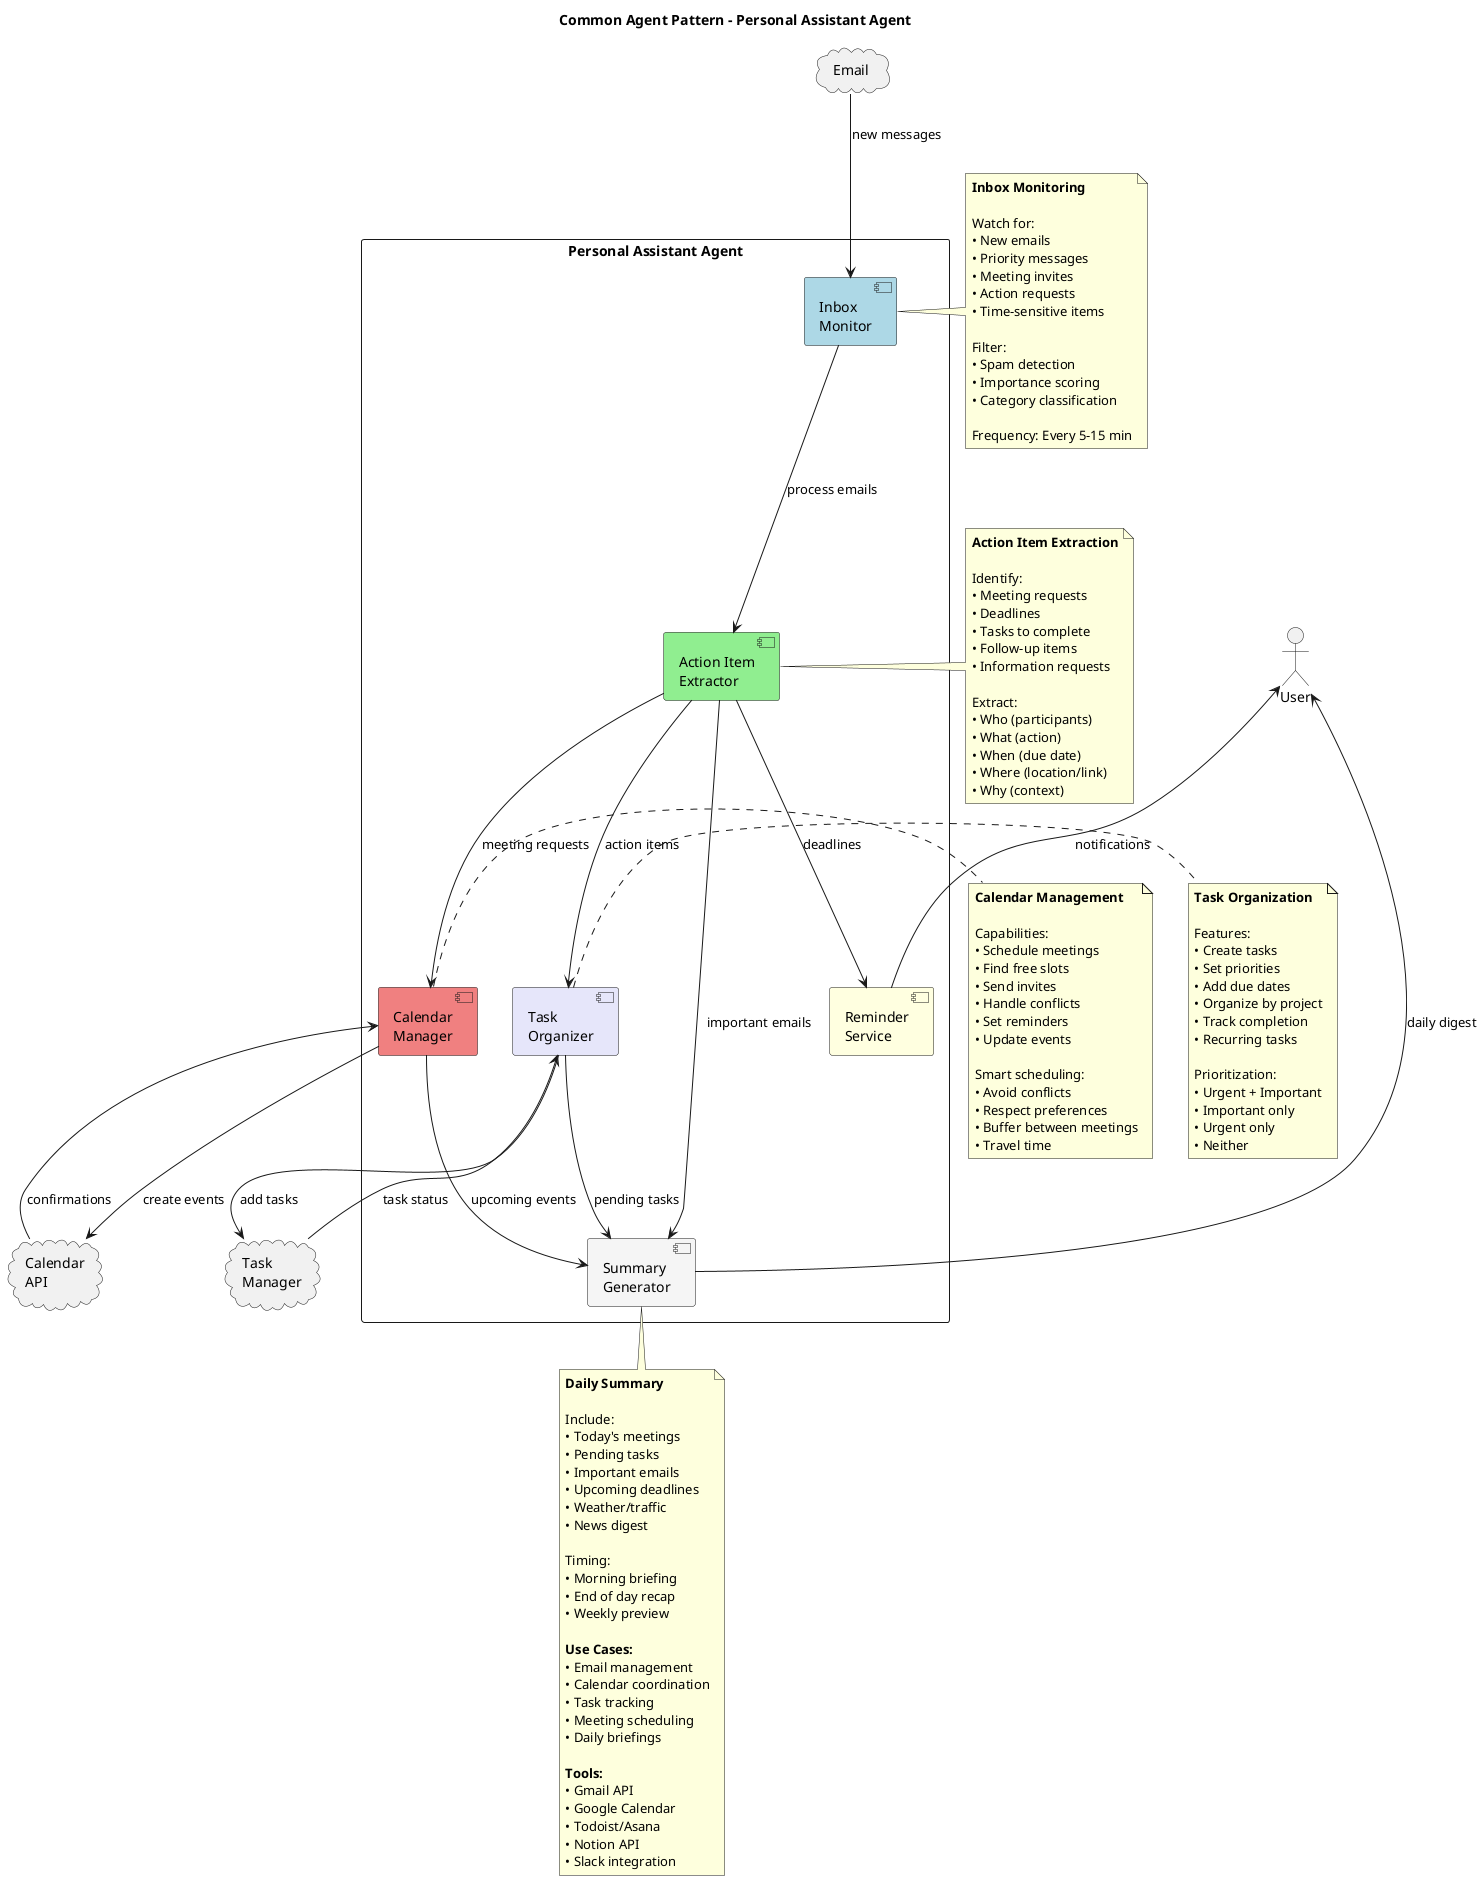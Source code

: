@startuml
!define MONITOR #LightBlue
!define EXTRACT #LightGreen
!define SCHEDULE #LightCoral
!define REMIND #LightYellow

title Common Agent Pattern - Personal Assistant Agent

actor User

rectangle "Personal Assistant Agent" {
    
    component "Inbox\nMonitor" as monitor MONITOR
    
    component "Action Item\nExtractor" as extract EXTRACT
    
    component "Calendar\nManager" as schedule SCHEDULE
    
    component "Task\nOrganizer" as tasks #Lavender
    
    component "Reminder\nService" as remind REMIND
    
    component "Summary\nGenerator" as summary #WhiteSmoke
}

cloud "Email" as email
cloud "Calendar\nAPI" as calendar
cloud "Task\nManager" as taskapp

email -down-> monitor : new messages
monitor -down-> extract : process emails

extract -down-> schedule : meeting requests
extract -down-> tasks : action items
extract -down-> remind : deadlines

schedule -down-> calendar : create events
calendar -up-> schedule : confirmations

tasks -down-> taskapp : add tasks
taskapp -up-> tasks : task status

remind -up-> User : notifications
summary -up-> User : daily digest

schedule -down-> summary : upcoming events
tasks -down-> summary : pending tasks
extract -down-> summary : important emails

note right of monitor
  **Inbox Monitoring**
  
  Watch for:
  • New emails
  • Priority messages
  • Meeting invites
  • Action requests
  • Time-sensitive items
  
  Filter:
  • Spam detection
  • Importance scoring
  • Category classification
  
  Frequency: Every 5-15 min
end note

note right of extract
  **Action Item Extraction**
  
  Identify:
  • Meeting requests
  • Deadlines
  • Tasks to complete
  • Follow-up items
  • Information requests
  
  Extract:
  • Who (participants)
  • What (action)
  • When (due date)
  • Where (location/link)
  • Why (context)
end note

note right of schedule
  **Calendar Management**
  
  Capabilities:
  • Schedule meetings
  • Find free slots
  • Send invites
  • Handle conflicts
  • Set reminders
  • Update events
  
  Smart scheduling:
  • Avoid conflicts
  • Respect preferences
  • Buffer between meetings
  • Travel time
end note

note right of tasks
  **Task Organization**
  
  Features:
  • Create tasks
  • Set priorities
  • Add due dates
  • Organize by project
  • Track completion
  • Recurring tasks
  
  Prioritization:
  • Urgent + Important
  • Important only
  • Urgent only
  • Neither
end note

note bottom of summary
  **Daily Summary**
  
  Include:
  • Today's meetings
  • Pending tasks
  • Important emails
  • Upcoming deadlines
  • Weather/traffic
  • News digest
  
  Timing:
  • Morning briefing
  • End of day recap
  • Weekly preview
  
  **Use Cases:**
  • Email management
  • Calendar coordination
  • Task tracking
  • Meeting scheduling
  • Daily briefings
  
  **Tools:**
  • Gmail API
  • Google Calendar
  • Todoist/Asana
  • Notion API
  • Slack integration
end note

@enduml
